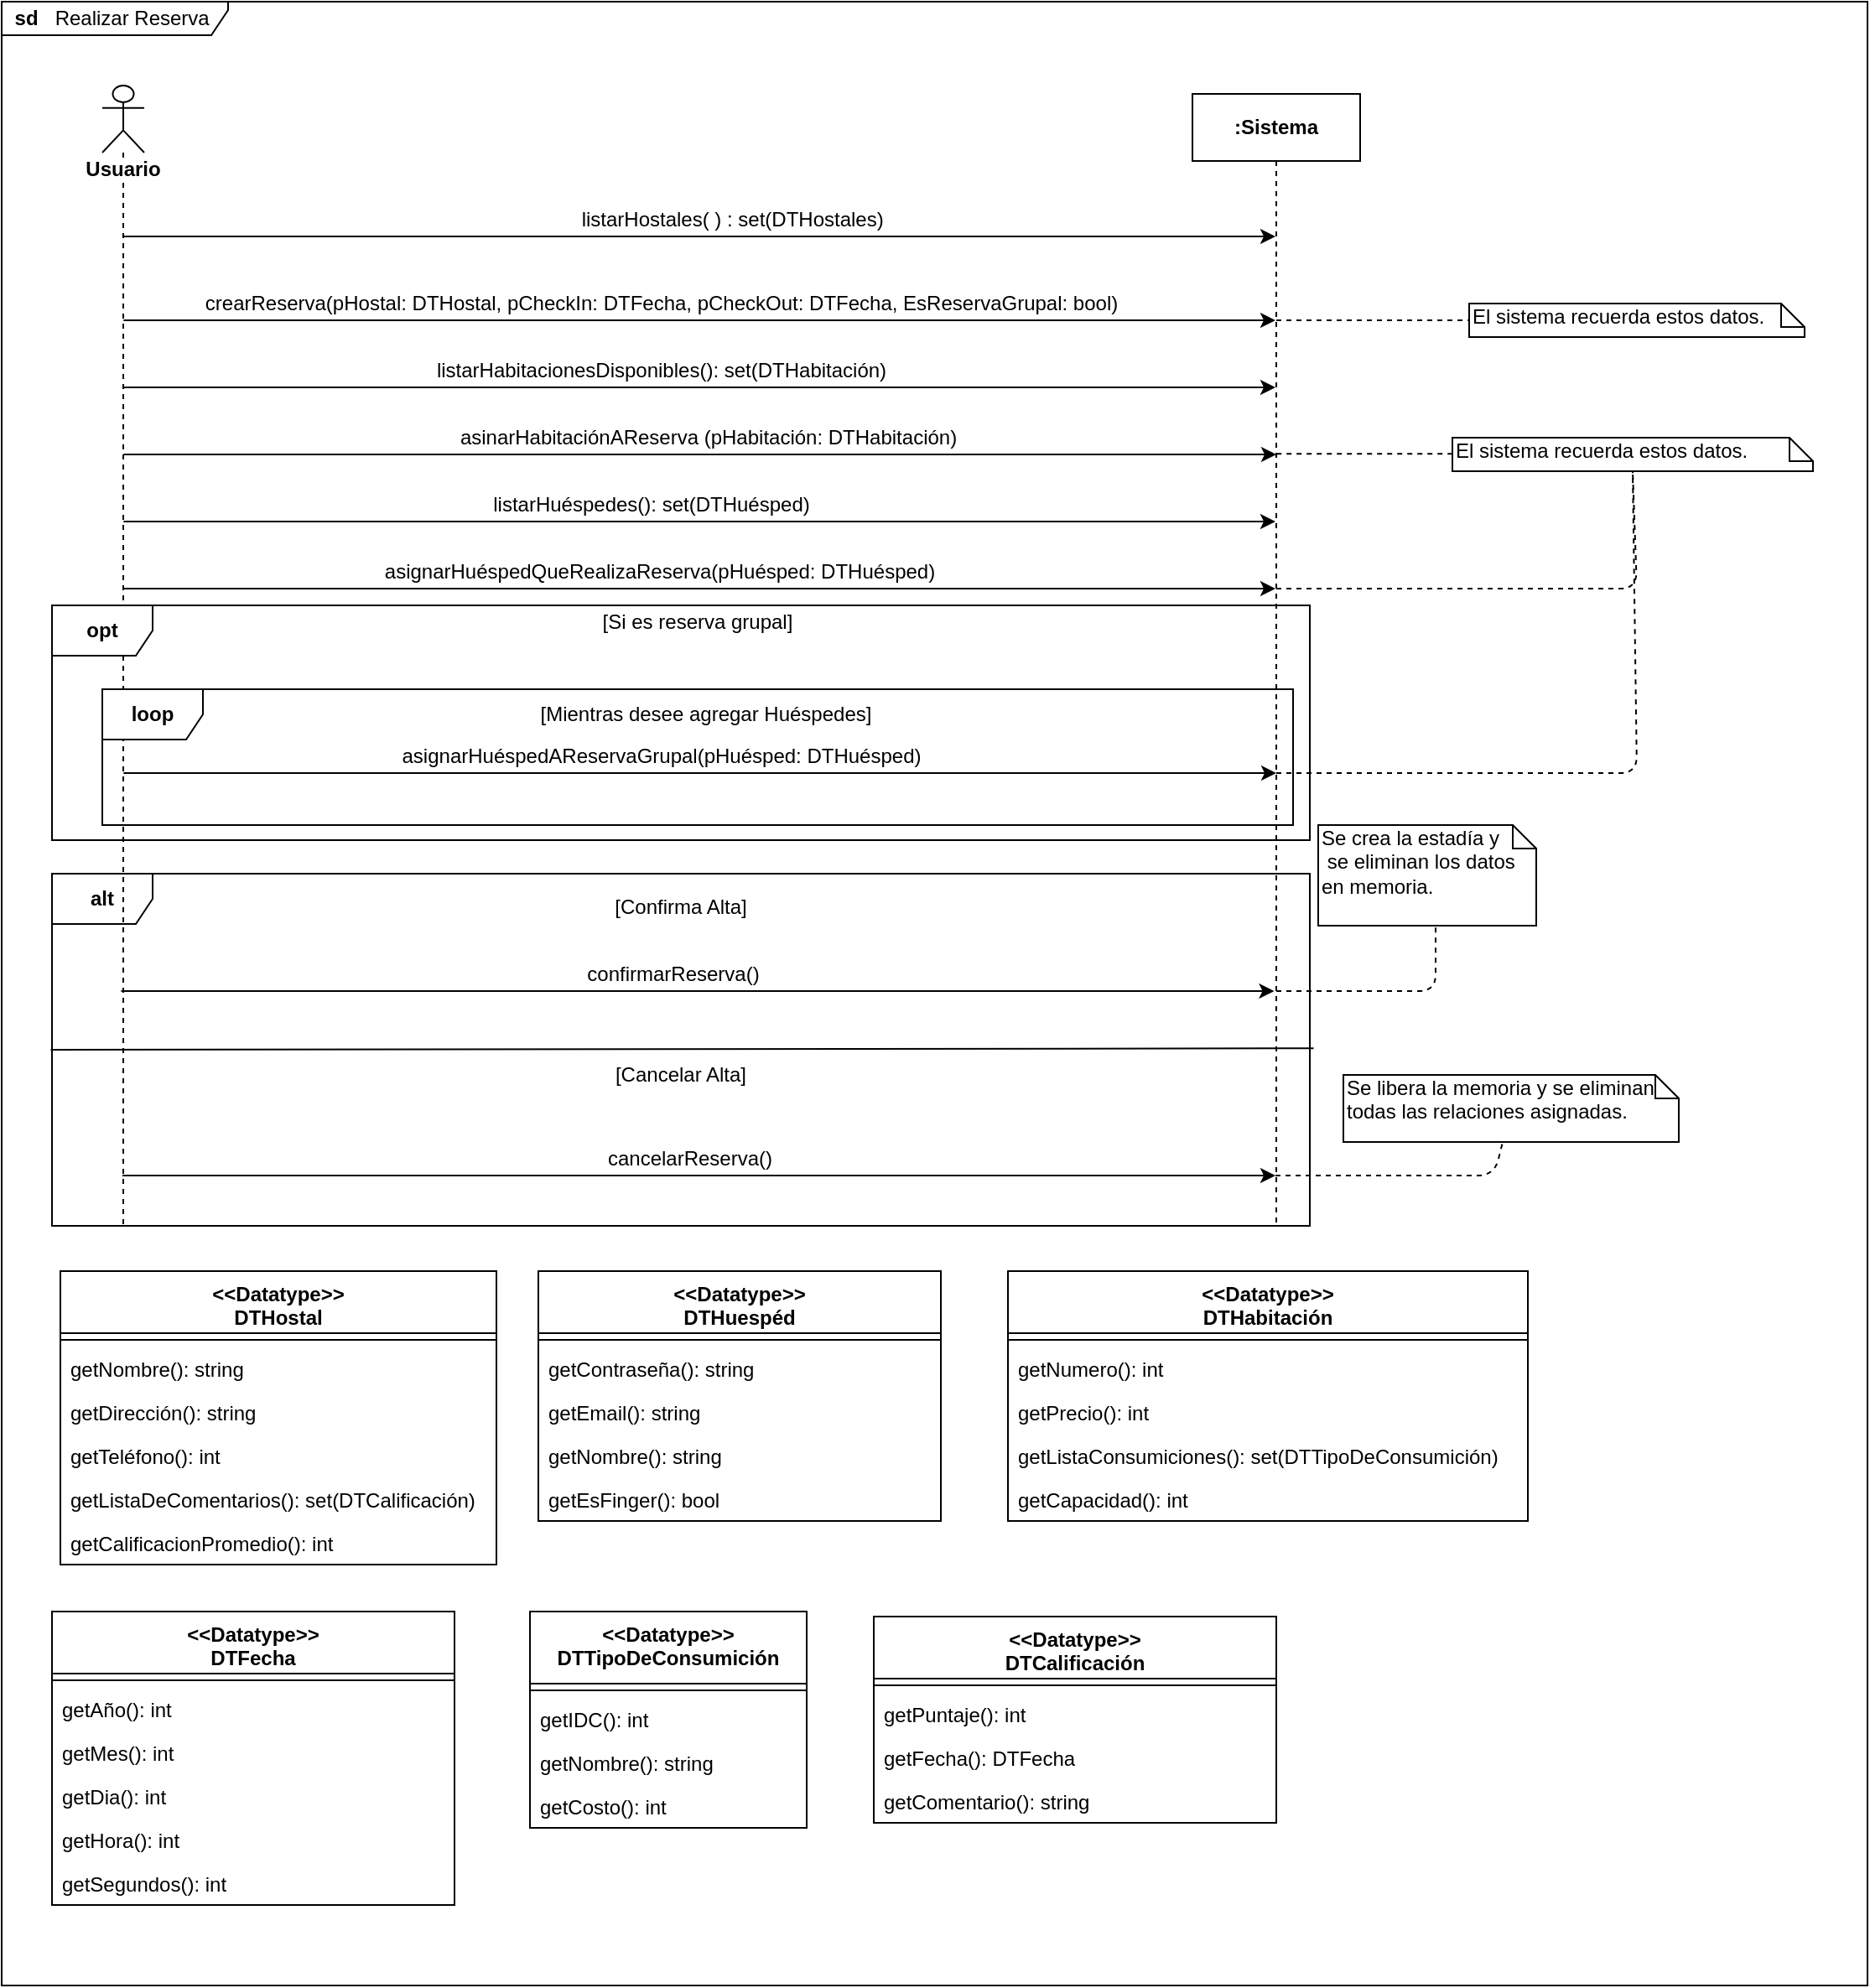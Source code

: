 <mxfile version="18.0.1" type="device"><diagram id="xSzRtruHBWzgWIirg4is" name="Realizar Reserva "><mxGraphModel dx="2709" dy="1165" grid="1" gridSize="10" guides="1" tooltips="1" connect="1" arrows="1" fold="1" page="1" pageScale="1" pageWidth="850" pageHeight="1100" math="0" shadow="0"><root><mxCell id="0"/><mxCell id="1" parent="0"/><mxCell id="F_4rHA0Znc_n9fSChx1W-38" value="&lt;b&gt;alt&lt;/b&gt;" style="shape=umlFrame;whiteSpace=wrap;html=1;" parent="1" vertex="1"><mxGeometry x="30" y="540" width="750" height="210" as="geometry"/></mxCell><mxCell id="PpQgUELG2HlaKUYImcjo-1" value="&lt;b style=&quot;white-space: normal&quot;&gt;Usuario&lt;/b&gt;" style="shape=umlLifeline;participant=umlActor;perimeter=lifelinePerimeter;whiteSpace=wrap;html=1;container=1;collapsible=0;recursiveResize=0;verticalAlign=top;spacingTop=36;labelBackgroundColor=#ffffff;outlineConnect=0;" parent="1" vertex="1"><mxGeometry x="60" y="70" width="25" height="680" as="geometry"/></mxCell><mxCell id="PpQgUELG2HlaKUYImcjo-2" value="&lt;b&gt;sd&amp;nbsp; &amp;nbsp;&lt;/b&gt;Realizar Reserva&amp;nbsp;" style="shape=umlFrame;whiteSpace=wrap;html=1;width=135;height=20;" parent="1" vertex="1"><mxGeometry y="20" width="1112.5" height="1183" as="geometry"/></mxCell><mxCell id="PpQgUELG2HlaKUYImcjo-3" value="&lt;b&gt;:Sistema&lt;/b&gt;" style="shape=umlLifeline;perimeter=lifelinePerimeter;whiteSpace=wrap;html=1;container=1;collapsible=0;recursiveResize=0;outlineConnect=0;" parent="1" vertex="1"><mxGeometry x="710" y="75" width="100" height="675" as="geometry"/></mxCell><mxCell id="PpQgUELG2HlaKUYImcjo-4" value="" style="endArrow=classic;html=1;" parent="1" source="PpQgUELG2HlaKUYImcjo-1" target="PpQgUELG2HlaKUYImcjo-3" edge="1"><mxGeometry width="50" height="50" relative="1" as="geometry"><mxPoint x="170" y="350" as="sourcePoint"/><mxPoint x="220" y="300" as="targetPoint"/><Array as="points"><mxPoint x="250" y="160"/></Array></mxGeometry></mxCell><mxCell id="PpQgUELG2HlaKUYImcjo-5" value="listarHostales( )&amp;nbsp;:&amp;nbsp;set(DTHostales)&amp;nbsp;" style="text;html=1;resizable=0;points=[];align=center;verticalAlign=middle;labelBackgroundColor=#ffffff;" parent="PpQgUELG2HlaKUYImcjo-4" vertex="1" connectable="0"><mxGeometry x="0.196" y="-48" relative="1" as="geometry"><mxPoint x="-47" y="-58" as="offset"/></mxGeometry></mxCell><mxCell id="PpQgUELG2HlaKUYImcjo-6" value="" style="endArrow=classic;html=1;" parent="1" target="PpQgUELG2HlaKUYImcjo-3" edge="1"><mxGeometry width="50" height="50" relative="1" as="geometry"><mxPoint x="72.667" y="210" as="sourcePoint"/><mxPoint x="719.5" y="210.0" as="targetPoint"/></mxGeometry></mxCell><mxCell id="PpQgUELG2HlaKUYImcjo-7" value="crearReserva(pHostal: DTHostal, pCheckIn: DTFecha, pCheckOut: DTFecha, EsReservaGrupal: bool)" style="text;html=1;resizable=0;points=[];align=center;verticalAlign=middle;labelBackgroundColor=#ffffff;" parent="PpQgUELG2HlaKUYImcjo-6" vertex="1" connectable="0"><mxGeometry x="-0.118" y="-1" relative="1" as="geometry"><mxPoint x="17" y="-11" as="offset"/></mxGeometry></mxCell><mxCell id="PpQgUELG2HlaKUYImcjo-8" value="" style="endArrow=classic;html=1;" parent="1" edge="1"><mxGeometry width="50" height="50" relative="1" as="geometry"><mxPoint x="72.667" y="250" as="sourcePoint"/><mxPoint x="759.5" y="250" as="targetPoint"/></mxGeometry></mxCell><mxCell id="PpQgUELG2HlaKUYImcjo-9" value="listarHabitacionesDisponibles(): set(DTHabitación)" style="text;html=1;resizable=0;points=[];align=center;verticalAlign=middle;labelBackgroundColor=#ffffff;" parent="PpQgUELG2HlaKUYImcjo-8" vertex="1" connectable="0"><mxGeometry x="-0.118" y="-1" relative="1" as="geometry"><mxPoint x="17" y="-11" as="offset"/></mxGeometry></mxCell><mxCell id="PpQgUELG2HlaKUYImcjo-10" value="" style="endArrow=classic;html=1;" parent="1" edge="1"><mxGeometry width="50" height="50" relative="1" as="geometry"><mxPoint x="72.167" y="370.0" as="sourcePoint"/><mxPoint x="759.5" y="370.0" as="targetPoint"/></mxGeometry></mxCell><mxCell id="PpQgUELG2HlaKUYImcjo-11" value="asignarHuéspedQueRealizaReserva(pHuésped: DTHuésped)" style="text;html=1;resizable=0;points=[];align=center;verticalAlign=middle;labelBackgroundColor=#ffffff;" parent="PpQgUELG2HlaKUYImcjo-10" vertex="1" connectable="0"><mxGeometry x="-0.118" y="-1" relative="1" as="geometry"><mxPoint x="17" y="-11" as="offset"/></mxGeometry></mxCell><mxCell id="PpQgUELG2HlaKUYImcjo-12" value="&lt;b&gt;opt&lt;/b&gt;" style="shape=umlFrame;whiteSpace=wrap;html=1;" parent="1" vertex="1"><mxGeometry x="30" y="380" width="750" height="140" as="geometry"/></mxCell><mxCell id="PpQgUELG2HlaKUYImcjo-14" value="" style="endArrow=classic;html=1;" parent="1" edge="1"><mxGeometry width="50" height="50" relative="1" as="geometry"><mxPoint x="72.667" y="330" as="sourcePoint"/><mxPoint x="759.5" y="330" as="targetPoint"/></mxGeometry></mxCell><mxCell id="PpQgUELG2HlaKUYImcjo-15" value="listarHuéspedes(): set(DTHuésped)" style="text;html=1;resizable=0;points=[];align=center;verticalAlign=middle;labelBackgroundColor=#ffffff;" parent="PpQgUELG2HlaKUYImcjo-14" vertex="1" connectable="0"><mxGeometry x="-0.095" y="-1" relative="1" as="geometry"><mxPoint x="3.5" y="-11" as="offset"/></mxGeometry></mxCell><mxCell id="PpQgUELG2HlaKUYImcjo-17" value="Se crea la estadía y&amp;nbsp; &amp;nbsp;se eliminan los datos en memoria." style="shape=note;whiteSpace=wrap;html=1;size=14;verticalAlign=top;align=left;spacingTop=-6;" parent="1" vertex="1"><mxGeometry x="785" y="511" width="130" height="60" as="geometry"/></mxCell><mxCell id="PpQgUELG2HlaKUYImcjo-19" value="El sistema recuerda estos datos." style="shape=note;whiteSpace=wrap;html=1;size=14;verticalAlign=top;align=left;spacingTop=-6;" parent="1" vertex="1"><mxGeometry x="875" y="200" width="200" height="20" as="geometry"/></mxCell><mxCell id="PpQgUELG2HlaKUYImcjo-25" value="&lt;&lt;Datatype&gt;&gt;&#10;DTHostal&#10;" style="swimlane;fontStyle=1;align=center;verticalAlign=top;childLayout=stackLayout;horizontal=1;startSize=37;horizontalStack=0;resizeParent=1;resizeParentMax=0;resizeLast=0;collapsible=1;marginBottom=0;" parent="1" vertex="1"><mxGeometry x="35" y="777" width="260" height="175" as="geometry"/></mxCell><mxCell id="PpQgUELG2HlaKUYImcjo-26" value="" style="line;strokeWidth=1;fillColor=none;align=left;verticalAlign=middle;spacingTop=-1;spacingLeft=3;spacingRight=3;rotatable=0;labelPosition=right;points=[];portConstraint=eastwest;" parent="PpQgUELG2HlaKUYImcjo-25" vertex="1"><mxGeometry y="37" width="260" height="8" as="geometry"/></mxCell><mxCell id="PpQgUELG2HlaKUYImcjo-27" value="getNombre(): string" style="text;strokeColor=none;fillColor=none;align=left;verticalAlign=top;spacingLeft=4;spacingRight=4;overflow=hidden;rotatable=0;points=[[0,0.5],[1,0.5]];portConstraint=eastwest;" parent="PpQgUELG2HlaKUYImcjo-25" vertex="1"><mxGeometry y="45" width="260" height="26" as="geometry"/></mxCell><mxCell id="PpQgUELG2HlaKUYImcjo-28" value="getDirección(): string" style="text;strokeColor=none;fillColor=none;align=left;verticalAlign=top;spacingLeft=4;spacingRight=4;overflow=hidden;rotatable=0;points=[[0,0.5],[1,0.5]];portConstraint=eastwest;" parent="PpQgUELG2HlaKUYImcjo-25" vertex="1"><mxGeometry y="71" width="260" height="26" as="geometry"/></mxCell><mxCell id="PpQgUELG2HlaKUYImcjo-29" value="getTeléfono(): int" style="text;strokeColor=none;fillColor=none;align=left;verticalAlign=top;spacingLeft=4;spacingRight=4;overflow=hidden;rotatable=0;points=[[0,0.5],[1,0.5]];portConstraint=eastwest;" parent="PpQgUELG2HlaKUYImcjo-25" vertex="1"><mxGeometry y="97" width="260" height="26" as="geometry"/></mxCell><mxCell id="PpQgUELG2HlaKUYImcjo-31" value="getListaDeComentarios(): set(DTCalificación)" style="text;strokeColor=none;fillColor=none;align=left;verticalAlign=top;spacingLeft=4;spacingRight=4;overflow=hidden;rotatable=0;points=[[0,0.5],[1,0.5]];portConstraint=eastwest;" parent="PpQgUELG2HlaKUYImcjo-25" vertex="1"><mxGeometry y="123" width="260" height="26" as="geometry"/></mxCell><mxCell id="FUt1b52xx_2JiRAnGFYJ-1" value="getCalificacionPromedio(): int" style="text;strokeColor=none;fillColor=none;align=left;verticalAlign=top;spacingLeft=4;spacingRight=4;overflow=hidden;rotatable=0;points=[[0,0.5],[1,0.5]];portConstraint=eastwest;" parent="PpQgUELG2HlaKUYImcjo-25" vertex="1"><mxGeometry y="149" width="260" height="26" as="geometry"/></mxCell><mxCell id="PpQgUELG2HlaKUYImcjo-40" value="&lt;&lt;Datatype&gt;&gt;&#10;DTFecha&#10;" style="swimlane;fontStyle=1;align=center;verticalAlign=top;childLayout=stackLayout;horizontal=1;startSize=37;horizontalStack=0;resizeParent=1;resizeParentMax=0;resizeLast=0;collapsible=1;marginBottom=0;" parent="1" vertex="1"><mxGeometry x="30" y="980" width="240" height="175" as="geometry"/></mxCell><mxCell id="PpQgUELG2HlaKUYImcjo-41" value="" style="line;strokeWidth=1;fillColor=none;align=left;verticalAlign=middle;spacingTop=-1;spacingLeft=3;spacingRight=3;rotatable=0;labelPosition=right;points=[];portConstraint=eastwest;" parent="PpQgUELG2HlaKUYImcjo-40" vertex="1"><mxGeometry y="37" width="240" height="8" as="geometry"/></mxCell><mxCell id="PpQgUELG2HlaKUYImcjo-42" value="getAño(): int" style="text;strokeColor=none;fillColor=none;align=left;verticalAlign=top;spacingLeft=4;spacingRight=4;overflow=hidden;rotatable=0;points=[[0,0.5],[1,0.5]];portConstraint=eastwest;" parent="PpQgUELG2HlaKUYImcjo-40" vertex="1"><mxGeometry y="45" width="240" height="26" as="geometry"/></mxCell><mxCell id="PpQgUELG2HlaKUYImcjo-43" value="getMes(): int" style="text;strokeColor=none;fillColor=none;align=left;verticalAlign=top;spacingLeft=4;spacingRight=4;overflow=hidden;rotatable=0;points=[[0,0.5],[1,0.5]];portConstraint=eastwest;" parent="PpQgUELG2HlaKUYImcjo-40" vertex="1"><mxGeometry y="71" width="240" height="26" as="geometry"/></mxCell><mxCell id="PpQgUELG2HlaKUYImcjo-44" value="getDia(): int" style="text;strokeColor=none;fillColor=none;align=left;verticalAlign=top;spacingLeft=4;spacingRight=4;overflow=hidden;rotatable=0;points=[[0,0.5],[1,0.5]];portConstraint=eastwest;" parent="PpQgUELG2HlaKUYImcjo-40" vertex="1"><mxGeometry y="97" width="240" height="26" as="geometry"/></mxCell><mxCell id="PpQgUELG2HlaKUYImcjo-45" value="getHora(): int" style="text;strokeColor=none;fillColor=none;align=left;verticalAlign=top;spacingLeft=4;spacingRight=4;overflow=hidden;rotatable=0;points=[[0,0.5],[1,0.5]];portConstraint=eastwest;" parent="PpQgUELG2HlaKUYImcjo-40" vertex="1"><mxGeometry y="123" width="240" height="26" as="geometry"/></mxCell><mxCell id="PpQgUELG2HlaKUYImcjo-46" value="getSegundos(): int" style="text;strokeColor=none;fillColor=none;align=left;verticalAlign=top;spacingLeft=4;spacingRight=4;overflow=hidden;rotatable=0;points=[[0,0.5],[1,0.5]];portConstraint=eastwest;" parent="PpQgUELG2HlaKUYImcjo-40" vertex="1"><mxGeometry y="149" width="240" height="26" as="geometry"/></mxCell><mxCell id="PpQgUELG2HlaKUYImcjo-47" value="&lt;&lt;Datatype&gt;&gt;&#10;DTHuespéd&#10;" style="swimlane;fontStyle=1;align=center;verticalAlign=top;childLayout=stackLayout;horizontal=1;startSize=37;horizontalStack=0;resizeParent=1;resizeParentMax=0;resizeLast=0;collapsible=1;marginBottom=0;" parent="1" vertex="1"><mxGeometry x="320" y="777" width="240" height="149" as="geometry"/></mxCell><mxCell id="PpQgUELG2HlaKUYImcjo-48" value="" style="line;strokeWidth=1;fillColor=none;align=left;verticalAlign=middle;spacingTop=-1;spacingLeft=3;spacingRight=3;rotatable=0;labelPosition=right;points=[];portConstraint=eastwest;" parent="PpQgUELG2HlaKUYImcjo-47" vertex="1"><mxGeometry y="37" width="240" height="8" as="geometry"/></mxCell><mxCell id="PpQgUELG2HlaKUYImcjo-49" value="getContraseña(): string" style="text;strokeColor=none;fillColor=none;align=left;verticalAlign=top;spacingLeft=4;spacingRight=4;overflow=hidden;rotatable=0;points=[[0,0.5],[1,0.5]];portConstraint=eastwest;" parent="PpQgUELG2HlaKUYImcjo-47" vertex="1"><mxGeometry y="45" width="240" height="26" as="geometry"/></mxCell><mxCell id="PpQgUELG2HlaKUYImcjo-50" value="getEmail(): string" style="text;strokeColor=none;fillColor=none;align=left;verticalAlign=top;spacingLeft=4;spacingRight=4;overflow=hidden;rotatable=0;points=[[0,0.5],[1,0.5]];portConstraint=eastwest;" parent="PpQgUELG2HlaKUYImcjo-47" vertex="1"><mxGeometry y="71" width="240" height="26" as="geometry"/></mxCell><mxCell id="PpQgUELG2HlaKUYImcjo-51" value="getNombre(): string" style="text;strokeColor=none;fillColor=none;align=left;verticalAlign=top;spacingLeft=4;spacingRight=4;overflow=hidden;rotatable=0;points=[[0,0.5],[1,0.5]];portConstraint=eastwest;" parent="PpQgUELG2HlaKUYImcjo-47" vertex="1"><mxGeometry y="97" width="240" height="26" as="geometry"/></mxCell><mxCell id="PpQgUELG2HlaKUYImcjo-52" value="getEsFinger(): bool" style="text;strokeColor=none;fillColor=none;align=left;verticalAlign=top;spacingLeft=4;spacingRight=4;overflow=hidden;rotatable=0;points=[[0,0.5],[1,0.5]];portConstraint=eastwest;" parent="PpQgUELG2HlaKUYImcjo-47" vertex="1"><mxGeometry y="123" width="240" height="26" as="geometry"/></mxCell><mxCell id="PpQgUELG2HlaKUYImcjo-53" value="&lt;&lt;Datatype&gt;&gt;&#10;DTHabitación&#10;" style="swimlane;fontStyle=1;align=center;verticalAlign=top;childLayout=stackLayout;horizontal=1;startSize=37;horizontalStack=0;resizeParent=1;resizeParentMax=0;resizeLast=0;collapsible=1;marginBottom=0;" parent="1" vertex="1"><mxGeometry x="600" y="777" width="310" height="149" as="geometry"/></mxCell><mxCell id="PpQgUELG2HlaKUYImcjo-54" value="" style="line;strokeWidth=1;fillColor=none;align=left;verticalAlign=middle;spacingTop=-1;spacingLeft=3;spacingRight=3;rotatable=0;labelPosition=right;points=[];portConstraint=eastwest;" parent="PpQgUELG2HlaKUYImcjo-53" vertex="1"><mxGeometry y="37" width="310" height="8" as="geometry"/></mxCell><mxCell id="PpQgUELG2HlaKUYImcjo-55" value="getNumero(): int" style="text;strokeColor=none;fillColor=none;align=left;verticalAlign=top;spacingLeft=4;spacingRight=4;overflow=hidden;rotatable=0;points=[[0,0.5],[1,0.5]];portConstraint=eastwest;" parent="PpQgUELG2HlaKUYImcjo-53" vertex="1"><mxGeometry y="45" width="310" height="26" as="geometry"/></mxCell><mxCell id="PpQgUELG2HlaKUYImcjo-56" value="getPrecio(): int" style="text;strokeColor=none;fillColor=none;align=left;verticalAlign=top;spacingLeft=4;spacingRight=4;overflow=hidden;rotatable=0;points=[[0,0.5],[1,0.5]];portConstraint=eastwest;" parent="PpQgUELG2HlaKUYImcjo-53" vertex="1"><mxGeometry y="71" width="310" height="26" as="geometry"/></mxCell><mxCell id="PpQgUELG2HlaKUYImcjo-58" value="getListaConsumiciones(): set(DTTipoDeConsumición)" style="text;strokeColor=none;fillColor=none;align=left;verticalAlign=top;spacingLeft=4;spacingRight=4;overflow=hidden;rotatable=0;points=[[0,0.5],[1,0.5]];portConstraint=eastwest;" parent="PpQgUELG2HlaKUYImcjo-53" vertex="1"><mxGeometry y="97" width="310" height="26" as="geometry"/></mxCell><mxCell id="PpQgUELG2HlaKUYImcjo-57" value="getCapacidad(): int" style="text;strokeColor=none;fillColor=none;align=left;verticalAlign=top;spacingLeft=4;spacingRight=4;overflow=hidden;rotatable=0;points=[[0,0.5],[1,0.5]];portConstraint=eastwest;" parent="PpQgUELG2HlaKUYImcjo-53" vertex="1"><mxGeometry y="123" width="310" height="26" as="geometry"/></mxCell><mxCell id="PpQgUELG2HlaKUYImcjo-59" value="&lt;&lt;Datatype&gt;&gt;&#10;DTCalificación&#10;" style="swimlane;fontStyle=1;align=center;verticalAlign=top;childLayout=stackLayout;horizontal=1;startSize=37;horizontalStack=0;resizeParent=1;resizeParentMax=0;resizeLast=0;collapsible=1;marginBottom=0;" parent="1" vertex="1"><mxGeometry x="520" y="983" width="240" height="123" as="geometry"/></mxCell><mxCell id="PpQgUELG2HlaKUYImcjo-60" value="" style="line;strokeWidth=1;fillColor=none;align=left;verticalAlign=middle;spacingTop=-1;spacingLeft=3;spacingRight=3;rotatable=0;labelPosition=right;points=[];portConstraint=eastwest;" parent="PpQgUELG2HlaKUYImcjo-59" vertex="1"><mxGeometry y="37" width="240" height="8" as="geometry"/></mxCell><mxCell id="PpQgUELG2HlaKUYImcjo-61" value="getPuntaje(): int" style="text;strokeColor=none;fillColor=none;align=left;verticalAlign=top;spacingLeft=4;spacingRight=4;overflow=hidden;rotatable=0;points=[[0,0.5],[1,0.5]];portConstraint=eastwest;" parent="PpQgUELG2HlaKUYImcjo-59" vertex="1"><mxGeometry y="45" width="240" height="26" as="geometry"/></mxCell><mxCell id="PpQgUELG2HlaKUYImcjo-62" value="getFecha(): DTFecha" style="text;strokeColor=none;fillColor=none;align=left;verticalAlign=top;spacingLeft=4;spacingRight=4;overflow=hidden;rotatable=0;points=[[0,0.5],[1,0.5]];portConstraint=eastwest;" parent="PpQgUELG2HlaKUYImcjo-59" vertex="1"><mxGeometry y="71" width="240" height="26" as="geometry"/></mxCell><mxCell id="PpQgUELG2HlaKUYImcjo-63" value="getComentario(): string" style="text;strokeColor=none;fillColor=none;align=left;verticalAlign=top;spacingLeft=4;spacingRight=4;overflow=hidden;rotatable=0;points=[[0,0.5],[1,0.5]];portConstraint=eastwest;" parent="PpQgUELG2HlaKUYImcjo-59" vertex="1"><mxGeometry y="97" width="240" height="26" as="geometry"/></mxCell><mxCell id="PpQgUELG2HlaKUYImcjo-64" value="&lt;&lt;Datatype&gt;&gt;&#10;DTTipoDeConsumición&#10;" style="swimlane;fontStyle=1;align=center;verticalAlign=top;childLayout=stackLayout;horizontal=1;startSize=43;horizontalStack=0;resizeParent=1;resizeParentMax=0;resizeLast=0;collapsible=1;marginBottom=0;" parent="1" vertex="1"><mxGeometry x="315" y="980" width="165" height="129" as="geometry"/></mxCell><mxCell id="PpQgUELG2HlaKUYImcjo-65" value="" style="line;strokeWidth=1;fillColor=none;align=left;verticalAlign=middle;spacingTop=-1;spacingLeft=3;spacingRight=3;rotatable=0;labelPosition=right;points=[];portConstraint=eastwest;" parent="PpQgUELG2HlaKUYImcjo-64" vertex="1"><mxGeometry y="43" width="165" height="8" as="geometry"/></mxCell><mxCell id="PpQgUELG2HlaKUYImcjo-66" value="getIDC(): int" style="text;strokeColor=none;fillColor=none;align=left;verticalAlign=top;spacingLeft=4;spacingRight=4;overflow=hidden;rotatable=0;points=[[0,0.5],[1,0.5]];portConstraint=eastwest;" parent="PpQgUELG2HlaKUYImcjo-64" vertex="1"><mxGeometry y="51" width="165" height="26" as="geometry"/></mxCell><mxCell id="PpQgUELG2HlaKUYImcjo-67" value="getNombre(): string" style="text;strokeColor=none;fillColor=none;align=left;verticalAlign=top;spacingLeft=4;spacingRight=4;overflow=hidden;rotatable=0;points=[[0,0.5],[1,0.5]];portConstraint=eastwest;" parent="PpQgUELG2HlaKUYImcjo-64" vertex="1"><mxGeometry y="77" width="165" height="26" as="geometry"/></mxCell><mxCell id="PpQgUELG2HlaKUYImcjo-68" value="getCosto(): int" style="text;strokeColor=none;fillColor=none;align=left;verticalAlign=top;spacingLeft=4;spacingRight=4;overflow=hidden;rotatable=0;points=[[0,0.5],[1,0.5]];portConstraint=eastwest;" parent="PpQgUELG2HlaKUYImcjo-64" vertex="1"><mxGeometry y="103" width="165" height="26" as="geometry"/></mxCell><mxCell id="F_4rHA0Znc_n9fSChx1W-2" value="" style="endArrow=classic;html=1;" parent="1" edge="1"><mxGeometry width="50" height="50" relative="1" as="geometry"><mxPoint x="72.667" y="290" as="sourcePoint"/><mxPoint x="760.0" y="290" as="targetPoint"/><Array as="points"><mxPoint x="570.5" y="290"/></Array></mxGeometry></mxCell><mxCell id="F_4rHA0Znc_n9fSChx1W-5" value="asinarHabitaciónAReserva (pHabitación: DTHabitación)" style="text;html=1;resizable=0;points=[];align=center;verticalAlign=middle;labelBackgroundColor=#ffffff;" parent="F_4rHA0Znc_n9fSChx1W-2" vertex="1" connectable="0"><mxGeometry x="0.449" y="168" relative="1" as="geometry"><mxPoint x="-149.5" y="158" as="offset"/></mxGeometry></mxCell><mxCell id="F_4rHA0Znc_n9fSChx1W-9" value="&lt;b&gt;loop&lt;/b&gt;" style="shape=umlFrame;whiteSpace=wrap;html=1;" parent="1" vertex="1"><mxGeometry x="60" y="430" width="710" height="81" as="geometry"/></mxCell><mxCell id="F_4rHA0Znc_n9fSChx1W-10" value="[Si es reserva grupal]" style="text;html=1;strokeColor=none;fillColor=none;align=center;verticalAlign=middle;whiteSpace=wrap;rounded=0;" parent="1" vertex="1"><mxGeometry x="350" y="380" width="130" height="20" as="geometry"/></mxCell><mxCell id="F_4rHA0Znc_n9fSChx1W-11" value="" style="endArrow=classic;html=1;" parent="1" edge="1"><mxGeometry width="50" height="50" relative="1" as="geometry"><mxPoint x="72.667" y="480" as="sourcePoint"/><mxPoint x="760" y="480" as="targetPoint"/></mxGeometry></mxCell><mxCell id="F_4rHA0Znc_n9fSChx1W-12" value="asignarHuéspedAReservaGrupal(pHuésped: DTHuésped)" style="text;html=1;resizable=0;points=[];align=center;verticalAlign=middle;labelBackgroundColor=#ffffff;" parent="F_4rHA0Znc_n9fSChx1W-11" vertex="1" connectable="0"><mxGeometry x="-0.118" y="-1" relative="1" as="geometry"><mxPoint x="17" y="-11" as="offset"/></mxGeometry></mxCell><mxCell id="F_4rHA0Znc_n9fSChx1W-16" value="[Mientras desee agregar Huéspedes]" style="text;html=1;strokeColor=none;fillColor=none;align=center;verticalAlign=middle;whiteSpace=wrap;rounded=0;" parent="1" vertex="1"><mxGeometry x="260" y="435" width="320" height="20" as="geometry"/></mxCell><mxCell id="F_4rHA0Znc_n9fSChx1W-18" value="[Confirma Alta]" style="text;html=1;strokeColor=none;fillColor=none;align=center;verticalAlign=middle;whiteSpace=wrap;rounded=0;" parent="1" vertex="1"><mxGeometry x="340" y="550" width="130" height="20" as="geometry"/></mxCell><mxCell id="F_4rHA0Znc_n9fSChx1W-20" value="" style="endArrow=none;html=1;exitX=-0.001;exitY=0.5;exitDx=0;exitDy=0;exitPerimeter=0;entryX=1.003;entryY=0.496;entryDx=0;entryDy=0;entryPerimeter=0;" parent="1" edge="1"><mxGeometry width="50" height="50" relative="1" as="geometry"><mxPoint x="29.25" y="645" as="sourcePoint"/><mxPoint x="782.25" y="644.16" as="targetPoint"/></mxGeometry></mxCell><mxCell id="F_4rHA0Znc_n9fSChx1W-21" value="[Cancelar Alta]" style="text;html=1;strokeColor=none;fillColor=none;align=center;verticalAlign=middle;whiteSpace=wrap;rounded=0;" parent="1" vertex="1"><mxGeometry x="340" y="650" width="130" height="20" as="geometry"/></mxCell><mxCell id="F_4rHA0Znc_n9fSChx1W-22" value="&lt;font style=&quot;font-size: 12px;&quot;&gt;cancelarReserva()&lt;/font&gt;" style="endArrow=classic;html=1;" parent="1" edge="1"><mxGeometry x="-0.017" y="10" width="50" height="50" relative="1" as="geometry"><mxPoint x="72" y="720" as="sourcePoint"/><mxPoint x="759.5" y="720" as="targetPoint"/><mxPoint as="offset"/></mxGeometry></mxCell><mxCell id="F_4rHA0Znc_n9fSChx1W-23" value="" style="endArrow=classic;html=1;" parent="1" edge="1"><mxGeometry width="50" height="50" relative="1" as="geometry"><mxPoint x="71.25" y="610" as="sourcePoint"/><mxPoint x="758.75" y="610" as="targetPoint"/></mxGeometry></mxCell><mxCell id="F_4rHA0Znc_n9fSChx1W-25" value="confirmarReserva()" style="text;html=1;resizable=0;points=[];align=center;verticalAlign=middle;labelBackgroundColor=#ffffff;" parent="F_4rHA0Znc_n9fSChx1W-23" vertex="1" connectable="0"><mxGeometry x="-0.084" y="1" relative="1" as="geometry"><mxPoint x="13" y="-9" as="offset"/></mxGeometry></mxCell><mxCell id="F_4rHA0Znc_n9fSChx1W-29" value="" style="endArrow=none;dashed=1;html=1;" parent="1" source="PpQgUELG2HlaKUYImcjo-3" target="PpQgUELG2HlaKUYImcjo-19" edge="1"><mxGeometry width="50" height="50" relative="1" as="geometry"><mxPoint x="840.0" y="240" as="sourcePoint"/><mxPoint x="890.0" y="190" as="targetPoint"/><Array as="points"><mxPoint x="760" y="210"/></Array></mxGeometry></mxCell><mxCell id="F_4rHA0Znc_n9fSChx1W-31" value="" style="endArrow=none;dashed=1;html=1;entryX=0.5;entryY=1;entryDx=0;entryDy=0;entryPerimeter=0;" parent="1" target="F_4rHA0Znc_n9fSChx1W-36" edge="1"><mxGeometry width="50" height="50" relative="1" as="geometry"><mxPoint x="760" y="370" as="sourcePoint"/><mxPoint x="875.0" y="350" as="targetPoint"/><Array as="points"><mxPoint x="975" y="370"/></Array></mxGeometry></mxCell><mxCell id="F_4rHA0Znc_n9fSChx1W-32" value="" style="endArrow=none;dashed=1;html=1;" parent="1" edge="1"><mxGeometry width="50" height="50" relative="1" as="geometry"><mxPoint x="760.1" y="289.608" as="sourcePoint"/><mxPoint x="865" y="289.608" as="targetPoint"/></mxGeometry></mxCell><mxCell id="F_4rHA0Znc_n9fSChx1W-33" value="" style="endArrow=none;dashed=1;html=1;exitX=0.5;exitY=0.6;exitDx=0;exitDy=0;exitPerimeter=0;entryX=0.5;entryY=1;entryDx=0;entryDy=0;entryPerimeter=0;" parent="1" source="PpQgUELG2HlaKUYImcjo-3" target="F_4rHA0Znc_n9fSChx1W-36" edge="1"><mxGeometry width="50" height="50" relative="1" as="geometry"><mxPoint x="880.0" y="585" as="sourcePoint"/><mxPoint x="930.0" y="535" as="targetPoint"/><Array as="points"><mxPoint x="975" y="480"/></Array></mxGeometry></mxCell><mxCell id="F_4rHA0Znc_n9fSChx1W-34" value="" style="endArrow=none;dashed=1;html=1;" parent="1" edge="1"><mxGeometry width="50" height="50" relative="1" as="geometry"><mxPoint x="760" y="610" as="sourcePoint"/><mxPoint x="855" y="570" as="targetPoint"/><Array as="points"><mxPoint x="855" y="610"/></Array></mxGeometry></mxCell><mxCell id="F_4rHA0Znc_n9fSChx1W-35" value="" style="endArrow=none;dashed=1;html=1;" parent="1" target="F_4rHA0Znc_n9fSChx1W-39" edge="1"><mxGeometry width="50" height="50" relative="1" as="geometry"><mxPoint x="759.5" y="720" as="sourcePoint"/><mxPoint x="950.0" y="720" as="targetPoint"/><Array as="points"><mxPoint x="890" y="720"/></Array></mxGeometry></mxCell><mxCell id="F_4rHA0Znc_n9fSChx1W-36" value="El sistema recuerda estos datos." style="shape=note;whiteSpace=wrap;html=1;size=14;verticalAlign=top;align=left;spacingTop=-6;" parent="1" vertex="1"><mxGeometry x="865" y="280" width="215" height="20" as="geometry"/></mxCell><mxCell id="F_4rHA0Znc_n9fSChx1W-39" value="&lt;span style=&quot;font-family: &amp;#34;helvetica&amp;#34; , sans-serif ; white-space: normal&quot;&gt;Se libera la&amp;nbsp;&lt;/span&gt;&lt;span style=&quot;font-family: &amp;#34;helvetica&amp;#34; , sans-serif ; white-space: normal&quot;&gt;memoria y se eliminan todas las relaciones asignadas.&lt;/span&gt;" style="shape=note;whiteSpace=wrap;html=1;size=14;verticalAlign=top;align=left;spacingTop=-6;" parent="1" vertex="1"><mxGeometry x="800" y="660" width="200" height="40" as="geometry"/></mxCell></root></mxGraphModel></diagram></mxfile>